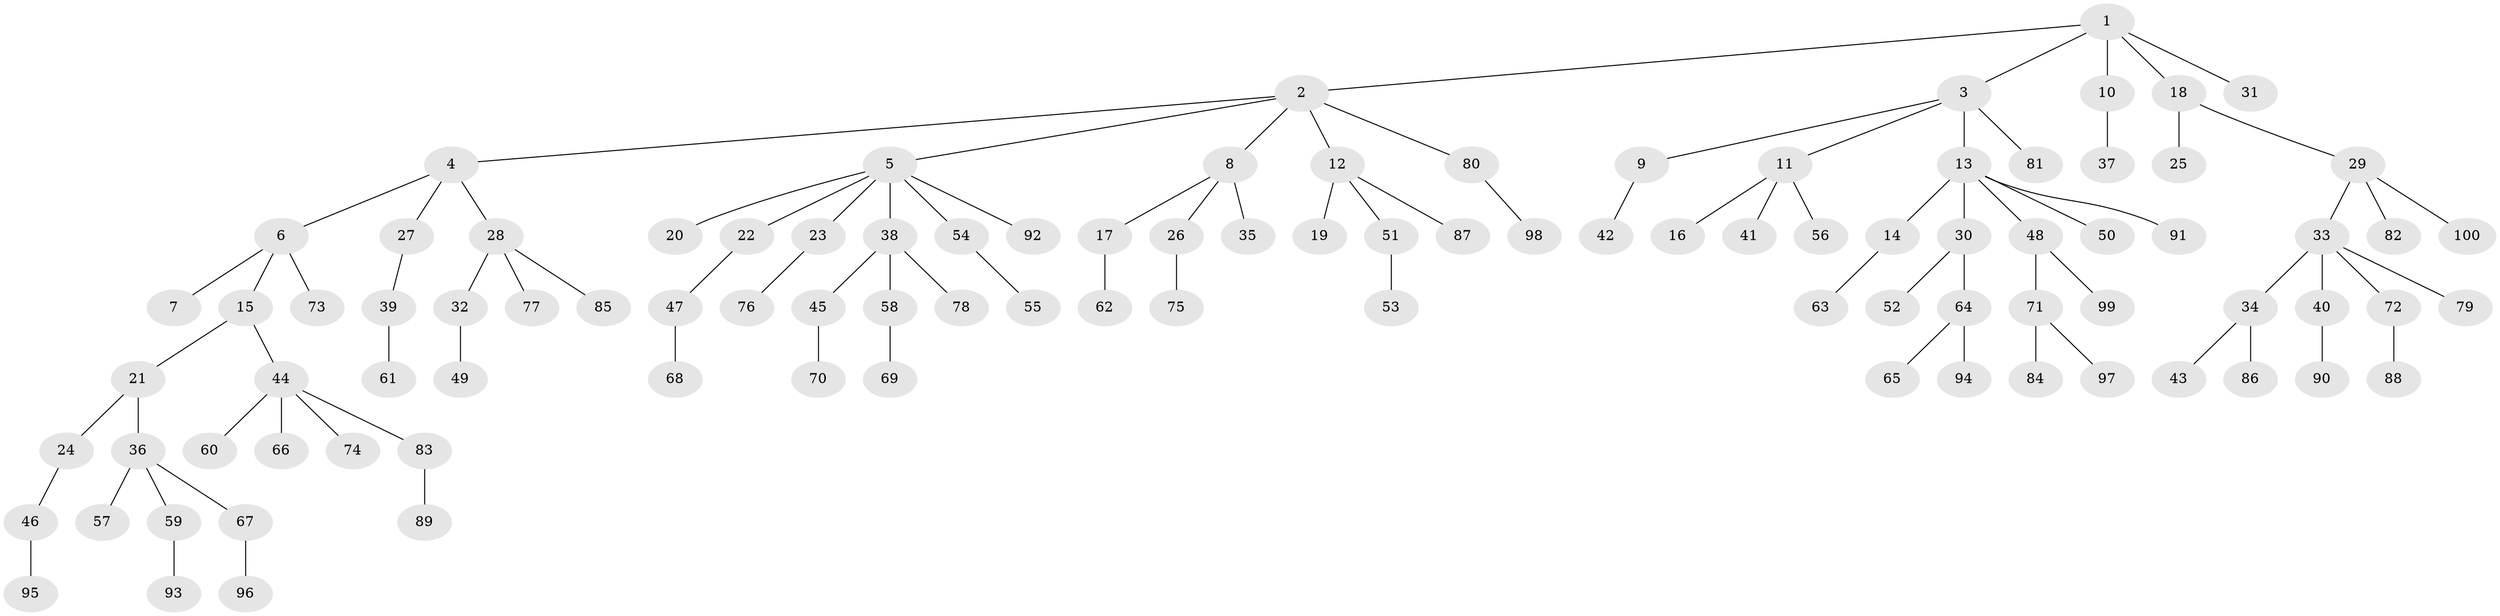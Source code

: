 // Generated by graph-tools (version 1.1) at 2025/52/03/09/25 04:52:32]
// undirected, 100 vertices, 99 edges
graph export_dot {
graph [start="1"]
  node [color=gray90,style=filled];
  1;
  2;
  3;
  4;
  5;
  6;
  7;
  8;
  9;
  10;
  11;
  12;
  13;
  14;
  15;
  16;
  17;
  18;
  19;
  20;
  21;
  22;
  23;
  24;
  25;
  26;
  27;
  28;
  29;
  30;
  31;
  32;
  33;
  34;
  35;
  36;
  37;
  38;
  39;
  40;
  41;
  42;
  43;
  44;
  45;
  46;
  47;
  48;
  49;
  50;
  51;
  52;
  53;
  54;
  55;
  56;
  57;
  58;
  59;
  60;
  61;
  62;
  63;
  64;
  65;
  66;
  67;
  68;
  69;
  70;
  71;
  72;
  73;
  74;
  75;
  76;
  77;
  78;
  79;
  80;
  81;
  82;
  83;
  84;
  85;
  86;
  87;
  88;
  89;
  90;
  91;
  92;
  93;
  94;
  95;
  96;
  97;
  98;
  99;
  100;
  1 -- 2;
  1 -- 3;
  1 -- 10;
  1 -- 18;
  1 -- 31;
  2 -- 4;
  2 -- 5;
  2 -- 8;
  2 -- 12;
  2 -- 80;
  3 -- 9;
  3 -- 11;
  3 -- 13;
  3 -- 81;
  4 -- 6;
  4 -- 27;
  4 -- 28;
  5 -- 20;
  5 -- 22;
  5 -- 23;
  5 -- 38;
  5 -- 54;
  5 -- 92;
  6 -- 7;
  6 -- 15;
  6 -- 73;
  8 -- 17;
  8 -- 26;
  8 -- 35;
  9 -- 42;
  10 -- 37;
  11 -- 16;
  11 -- 41;
  11 -- 56;
  12 -- 19;
  12 -- 51;
  12 -- 87;
  13 -- 14;
  13 -- 30;
  13 -- 48;
  13 -- 50;
  13 -- 91;
  14 -- 63;
  15 -- 21;
  15 -- 44;
  17 -- 62;
  18 -- 25;
  18 -- 29;
  21 -- 24;
  21 -- 36;
  22 -- 47;
  23 -- 76;
  24 -- 46;
  26 -- 75;
  27 -- 39;
  28 -- 32;
  28 -- 77;
  28 -- 85;
  29 -- 33;
  29 -- 82;
  29 -- 100;
  30 -- 52;
  30 -- 64;
  32 -- 49;
  33 -- 34;
  33 -- 40;
  33 -- 72;
  33 -- 79;
  34 -- 43;
  34 -- 86;
  36 -- 57;
  36 -- 59;
  36 -- 67;
  38 -- 45;
  38 -- 58;
  38 -- 78;
  39 -- 61;
  40 -- 90;
  44 -- 60;
  44 -- 66;
  44 -- 74;
  44 -- 83;
  45 -- 70;
  46 -- 95;
  47 -- 68;
  48 -- 71;
  48 -- 99;
  51 -- 53;
  54 -- 55;
  58 -- 69;
  59 -- 93;
  64 -- 65;
  64 -- 94;
  67 -- 96;
  71 -- 84;
  71 -- 97;
  72 -- 88;
  80 -- 98;
  83 -- 89;
}
